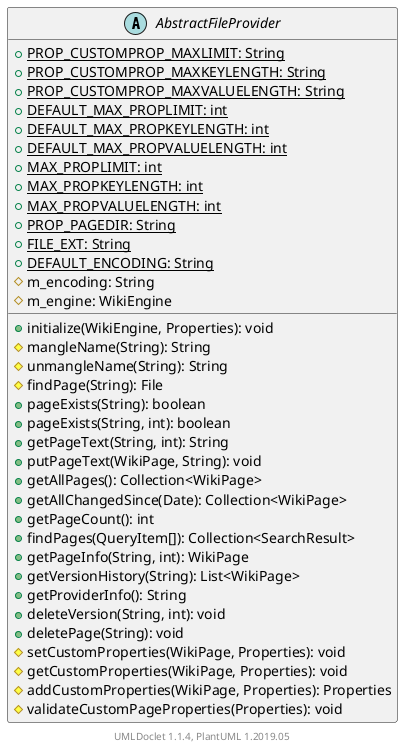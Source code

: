@startuml

    abstract class AbstractFileProvider [[AbstractFileProvider.html]] {
        {static} +PROP_CUSTOMPROP_MAXLIMIT: String
        {static} +PROP_CUSTOMPROP_MAXKEYLENGTH: String
        {static} +PROP_CUSTOMPROP_MAXVALUELENGTH: String
        {static} +DEFAULT_MAX_PROPLIMIT: int
        {static} +DEFAULT_MAX_PROPKEYLENGTH: int
        {static} +DEFAULT_MAX_PROPVALUELENGTH: int
        {static} +MAX_PROPLIMIT: int
        {static} +MAX_PROPKEYLENGTH: int
        {static} +MAX_PROPVALUELENGTH: int
        {static} +PROP_PAGEDIR: String
        {static} +FILE_EXT: String
        {static} +DEFAULT_ENCODING: String
        #m_encoding: String
        #m_engine: WikiEngine
        +initialize(WikiEngine, Properties): void
        #mangleName(String): String
        #unmangleName(String): String
        #findPage(String): File
        +pageExists(String): boolean
        +pageExists(String, int): boolean
        +getPageText(String, int): String
        +putPageText(WikiPage, String): void
        +getAllPages(): Collection<WikiPage>
        +getAllChangedSince(Date): Collection<WikiPage>
        +getPageCount(): int
        +findPages(QueryItem[]): Collection<SearchResult>
        +getPageInfo(String, int): WikiPage
        +getVersionHistory(String): List<WikiPage>
        +getProviderInfo(): String
        +deleteVersion(String, int): void
        +deletePage(String): void
        #setCustomProperties(WikiPage, Properties): void
        #getCustomProperties(WikiPage, Properties): void
        #addCustomProperties(WikiPage, Properties): Properties
        #validateCustomPageProperties(Properties): void
    }


    center footer UMLDoclet 1.1.4, PlantUML 1.2019.05
@enduml
